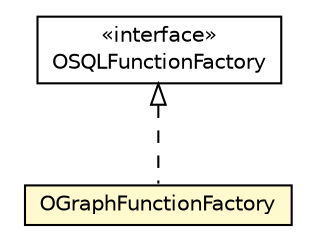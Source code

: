 #!/usr/local/bin/dot
#
# Class diagram 
# Generated by UMLGraph version R5_6-24-gf6e263 (http://www.umlgraph.org/)
#

digraph G {
	edge [fontname="Helvetica",fontsize=10,labelfontname="Helvetica",labelfontsize=10];
	node [fontname="Helvetica",fontsize=10,shape=plaintext];
	nodesep=0.25;
	ranksep=0.5;
	// com.orientechnologies.orient.core.sql.functions.OSQLFunctionFactory
	c1846064 [label=<<table title="com.orientechnologies.orient.core.sql.functions.OSQLFunctionFactory" border="0" cellborder="1" cellspacing="0" cellpadding="2" port="p" href="../../../core/sql/functions/OSQLFunctionFactory.html">
		<tr><td><table border="0" cellspacing="0" cellpadding="1">
<tr><td align="center" balign="center"> &#171;interface&#187; </td></tr>
<tr><td align="center" balign="center"> OSQLFunctionFactory </td></tr>
		</table></td></tr>
		</table>>, URL="../../../core/sql/functions/OSQLFunctionFactory.html", fontname="Helvetica", fontcolor="black", fontsize=10.0];
	// com.orientechnologies.orient.graph.sql.functions.OGraphFunctionFactory
	c1847042 [label=<<table title="com.orientechnologies.orient.graph.sql.functions.OGraphFunctionFactory" border="0" cellborder="1" cellspacing="0" cellpadding="2" port="p" bgcolor="lemonChiffon" href="./OGraphFunctionFactory.html">
		<tr><td><table border="0" cellspacing="0" cellpadding="1">
<tr><td align="center" balign="center"> OGraphFunctionFactory </td></tr>
		</table></td></tr>
		</table>>, URL="./OGraphFunctionFactory.html", fontname="Helvetica", fontcolor="black", fontsize=10.0];
	//com.orientechnologies.orient.graph.sql.functions.OGraphFunctionFactory implements com.orientechnologies.orient.core.sql.functions.OSQLFunctionFactory
	c1846064:p -> c1847042:p [dir=back,arrowtail=empty,style=dashed];
}

